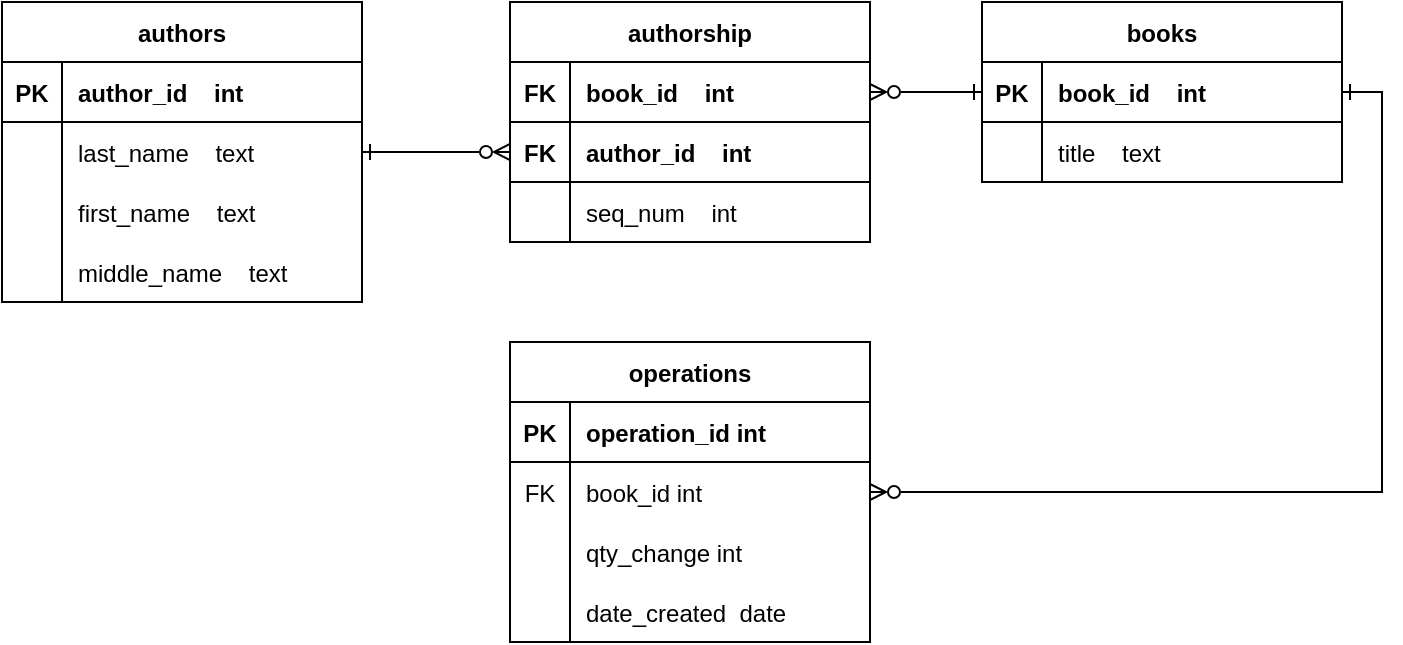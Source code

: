 <mxfile version="20.8.23" type="github">
  <diagram name="Страница 1" id="LTZR5l8aUDQ8o-Lvf_6u">
    <mxGraphModel dx="983" dy="450" grid="1" gridSize="10" guides="1" tooltips="1" connect="1" arrows="1" fold="1" page="1" pageScale="1" pageWidth="827" pageHeight="1169" math="0" shadow="0">
      <root>
        <mxCell id="0" />
        <mxCell id="1" parent="0" />
        <mxCell id="f2ypORxZmF1lD8zyLI17-5" value="authors" style="shape=table;startSize=30;container=1;collapsible=1;childLayout=tableLayout;fixedRows=1;rowLines=0;fontStyle=1;align=center;resizeLast=1;" parent="1" vertex="1">
          <mxGeometry x="70" y="70" width="180" height="150" as="geometry" />
        </mxCell>
        <mxCell id="f2ypORxZmF1lD8zyLI17-6" value="" style="shape=tableRow;horizontal=0;startSize=0;swimlaneHead=0;swimlaneBody=0;fillColor=none;collapsible=0;dropTarget=0;points=[[0,0.5],[1,0.5]];portConstraint=eastwest;top=0;left=0;right=0;bottom=1;" parent="f2ypORxZmF1lD8zyLI17-5" vertex="1">
          <mxGeometry y="30" width="180" height="30" as="geometry" />
        </mxCell>
        <mxCell id="f2ypORxZmF1lD8zyLI17-7" value="PK" style="shape=partialRectangle;connectable=0;fillColor=none;top=0;left=0;bottom=0;right=0;fontStyle=1;overflow=hidden;" parent="f2ypORxZmF1lD8zyLI17-6" vertex="1">
          <mxGeometry width="30" height="30" as="geometry">
            <mxRectangle width="30" height="30" as="alternateBounds" />
          </mxGeometry>
        </mxCell>
        <mxCell id="f2ypORxZmF1lD8zyLI17-8" value="author_id    int" style="shape=partialRectangle;connectable=0;fillColor=none;top=0;left=0;bottom=0;right=0;align=left;spacingLeft=6;fontStyle=1;overflow=hidden;" parent="f2ypORxZmF1lD8zyLI17-6" vertex="1">
          <mxGeometry x="30" width="150" height="30" as="geometry">
            <mxRectangle width="150" height="30" as="alternateBounds" />
          </mxGeometry>
        </mxCell>
        <mxCell id="f2ypORxZmF1lD8zyLI17-9" value="" style="shape=tableRow;horizontal=0;startSize=0;swimlaneHead=0;swimlaneBody=0;fillColor=none;collapsible=0;dropTarget=0;points=[[0,0.5],[1,0.5]];portConstraint=eastwest;top=0;left=0;right=0;bottom=0;" parent="f2ypORxZmF1lD8zyLI17-5" vertex="1">
          <mxGeometry y="60" width="180" height="30" as="geometry" />
        </mxCell>
        <mxCell id="f2ypORxZmF1lD8zyLI17-10" value="" style="shape=partialRectangle;connectable=0;fillColor=none;top=0;left=0;bottom=0;right=0;editable=1;overflow=hidden;" parent="f2ypORxZmF1lD8zyLI17-9" vertex="1">
          <mxGeometry width="30" height="30" as="geometry">
            <mxRectangle width="30" height="30" as="alternateBounds" />
          </mxGeometry>
        </mxCell>
        <mxCell id="f2ypORxZmF1lD8zyLI17-11" value="last_name    text" style="shape=partialRectangle;connectable=1;fillColor=none;top=0;left=0;bottom=0;right=0;align=left;spacingLeft=6;overflow=hidden;movable=1;resizable=1;rotatable=1;deletable=1;editable=1;locked=0;" parent="f2ypORxZmF1lD8zyLI17-9" vertex="1">
          <mxGeometry x="30" width="150" height="30" as="geometry">
            <mxRectangle width="150" height="30" as="alternateBounds" />
          </mxGeometry>
        </mxCell>
        <mxCell id="f2ypORxZmF1lD8zyLI17-12" value="" style="shape=tableRow;horizontal=0;startSize=0;swimlaneHead=0;swimlaneBody=0;fillColor=none;collapsible=0;dropTarget=0;points=[[0,0.5],[1,0.5]];portConstraint=eastwest;top=0;left=0;right=0;bottom=0;" parent="f2ypORxZmF1lD8zyLI17-5" vertex="1">
          <mxGeometry y="90" width="180" height="30" as="geometry" />
        </mxCell>
        <mxCell id="f2ypORxZmF1lD8zyLI17-13" value="" style="shape=partialRectangle;connectable=0;fillColor=none;top=0;left=0;bottom=0;right=0;editable=1;overflow=hidden;" parent="f2ypORxZmF1lD8zyLI17-12" vertex="1">
          <mxGeometry width="30" height="30" as="geometry">
            <mxRectangle width="30" height="30" as="alternateBounds" />
          </mxGeometry>
        </mxCell>
        <mxCell id="f2ypORxZmF1lD8zyLI17-14" value="first_name    text" style="shape=partialRectangle;connectable=0;fillColor=none;top=0;left=0;bottom=0;right=0;align=left;spacingLeft=6;overflow=hidden;" parent="f2ypORxZmF1lD8zyLI17-12" vertex="1">
          <mxGeometry x="30" width="150" height="30" as="geometry">
            <mxRectangle width="150" height="30" as="alternateBounds" />
          </mxGeometry>
        </mxCell>
        <mxCell id="f2ypORxZmF1lD8zyLI17-15" value="" style="shape=tableRow;horizontal=0;startSize=0;swimlaneHead=0;swimlaneBody=0;fillColor=none;collapsible=0;dropTarget=0;points=[[0,0.5],[1,0.5]];portConstraint=eastwest;top=0;left=0;right=0;bottom=0;" parent="f2ypORxZmF1lD8zyLI17-5" vertex="1">
          <mxGeometry y="120" width="180" height="30" as="geometry" />
        </mxCell>
        <mxCell id="f2ypORxZmF1lD8zyLI17-16" value="" style="shape=partialRectangle;connectable=0;fillColor=none;top=0;left=0;bottom=0;right=0;editable=1;overflow=hidden;" parent="f2ypORxZmF1lD8zyLI17-15" vertex="1">
          <mxGeometry width="30" height="30" as="geometry">
            <mxRectangle width="30" height="30" as="alternateBounds" />
          </mxGeometry>
        </mxCell>
        <mxCell id="f2ypORxZmF1lD8zyLI17-17" value="middle_name    text" style="shape=partialRectangle;connectable=0;fillColor=none;top=0;left=0;bottom=0;right=0;align=left;spacingLeft=6;overflow=hidden;" parent="f2ypORxZmF1lD8zyLI17-15" vertex="1">
          <mxGeometry x="30" width="150" height="30" as="geometry">
            <mxRectangle width="150" height="30" as="alternateBounds" />
          </mxGeometry>
        </mxCell>
        <mxCell id="f2ypORxZmF1lD8zyLI17-64" value="books" style="shape=table;startSize=30;container=1;collapsible=1;childLayout=tableLayout;fixedRows=1;rowLines=0;fontStyle=1;align=center;resizeLast=1;" parent="1" vertex="1">
          <mxGeometry x="560" y="70" width="180" height="90" as="geometry" />
        </mxCell>
        <mxCell id="f2ypORxZmF1lD8zyLI17-65" value="" style="shape=tableRow;horizontal=0;startSize=0;swimlaneHead=0;swimlaneBody=0;fillColor=none;collapsible=0;dropTarget=0;points=[[0,0.5],[1,0.5]];portConstraint=eastwest;top=0;left=0;right=0;bottom=1;" parent="f2ypORxZmF1lD8zyLI17-64" vertex="1">
          <mxGeometry y="30" width="180" height="30" as="geometry" />
        </mxCell>
        <mxCell id="f2ypORxZmF1lD8zyLI17-66" value="PK" style="shape=partialRectangle;connectable=0;fillColor=none;top=0;left=0;bottom=0;right=0;fontStyle=1;overflow=hidden;" parent="f2ypORxZmF1lD8zyLI17-65" vertex="1">
          <mxGeometry width="30" height="30" as="geometry">
            <mxRectangle width="30" height="30" as="alternateBounds" />
          </mxGeometry>
        </mxCell>
        <mxCell id="f2ypORxZmF1lD8zyLI17-67" value="book_id    int" style="shape=partialRectangle;connectable=0;fillColor=none;top=0;left=0;bottom=0;right=0;align=left;spacingLeft=6;fontStyle=1;overflow=hidden;" parent="f2ypORxZmF1lD8zyLI17-65" vertex="1">
          <mxGeometry x="30" width="150" height="30" as="geometry">
            <mxRectangle width="150" height="30" as="alternateBounds" />
          </mxGeometry>
        </mxCell>
        <mxCell id="f2ypORxZmF1lD8zyLI17-68" value="" style="shape=tableRow;horizontal=0;startSize=0;swimlaneHead=0;swimlaneBody=0;fillColor=none;collapsible=0;dropTarget=0;points=[[0,0.5],[1,0.5]];portConstraint=eastwest;top=0;left=0;right=0;bottom=0;" parent="f2ypORxZmF1lD8zyLI17-64" vertex="1">
          <mxGeometry y="60" width="180" height="30" as="geometry" />
        </mxCell>
        <mxCell id="f2ypORxZmF1lD8zyLI17-69" value="" style="shape=partialRectangle;connectable=0;fillColor=none;top=0;left=0;bottom=0;right=0;editable=1;overflow=hidden;" parent="f2ypORxZmF1lD8zyLI17-68" vertex="1">
          <mxGeometry width="30" height="30" as="geometry">
            <mxRectangle width="30" height="30" as="alternateBounds" />
          </mxGeometry>
        </mxCell>
        <mxCell id="f2ypORxZmF1lD8zyLI17-70" value="title    text" style="shape=partialRectangle;connectable=1;fillColor=none;top=0;left=0;bottom=0;right=0;align=left;spacingLeft=6;overflow=hidden;movable=1;resizable=1;rotatable=1;deletable=1;editable=1;locked=0;" parent="f2ypORxZmF1lD8zyLI17-68" vertex="1">
          <mxGeometry x="30" width="150" height="30" as="geometry">
            <mxRectangle width="150" height="30" as="alternateBounds" />
          </mxGeometry>
        </mxCell>
        <mxCell id="f2ypORxZmF1lD8zyLI17-77" value="authorship" style="shape=table;startSize=30;container=1;collapsible=1;childLayout=tableLayout;fixedRows=1;rowLines=0;fontStyle=1;align=center;resizeLast=1;" parent="1" vertex="1">
          <mxGeometry x="324" y="70" width="180" height="120" as="geometry" />
        </mxCell>
        <mxCell id="f2ypORxZmF1lD8zyLI17-78" value="" style="shape=tableRow;horizontal=0;startSize=0;swimlaneHead=0;swimlaneBody=0;fillColor=none;collapsible=0;dropTarget=0;points=[[0,0.5],[1,0.5]];portConstraint=eastwest;top=0;left=0;right=0;bottom=1;" parent="f2ypORxZmF1lD8zyLI17-77" vertex="1">
          <mxGeometry y="30" width="180" height="30" as="geometry" />
        </mxCell>
        <mxCell id="f2ypORxZmF1lD8zyLI17-79" value="FK" style="shape=partialRectangle;connectable=0;fillColor=none;top=0;left=0;bottom=0;right=0;fontStyle=1;overflow=hidden;" parent="f2ypORxZmF1lD8zyLI17-78" vertex="1">
          <mxGeometry width="30" height="30" as="geometry">
            <mxRectangle width="30" height="30" as="alternateBounds" />
          </mxGeometry>
        </mxCell>
        <mxCell id="f2ypORxZmF1lD8zyLI17-80" value="book_id    int" style="shape=partialRectangle;connectable=0;fillColor=none;top=0;left=0;bottom=0;right=0;align=left;spacingLeft=6;fontStyle=1;overflow=hidden;" parent="f2ypORxZmF1lD8zyLI17-78" vertex="1">
          <mxGeometry x="30" width="150" height="30" as="geometry">
            <mxRectangle width="150" height="30" as="alternateBounds" />
          </mxGeometry>
        </mxCell>
        <mxCell id="f2ypORxZmF1lD8zyLI17-84" value="" style="shape=tableRow;horizontal=0;startSize=0;swimlaneHead=0;swimlaneBody=0;fillColor=none;collapsible=0;dropTarget=0;points=[[0,0.5],[1,0.5]];portConstraint=eastwest;top=0;left=0;right=0;bottom=1;" parent="f2ypORxZmF1lD8zyLI17-77" vertex="1">
          <mxGeometry y="60" width="180" height="30" as="geometry" />
        </mxCell>
        <mxCell id="f2ypORxZmF1lD8zyLI17-85" value="FK" style="shape=partialRectangle;connectable=0;fillColor=none;top=0;left=0;bottom=0;right=0;fontStyle=1;overflow=hidden;" parent="f2ypORxZmF1lD8zyLI17-84" vertex="1">
          <mxGeometry width="30" height="30" as="geometry">
            <mxRectangle width="30" height="30" as="alternateBounds" />
          </mxGeometry>
        </mxCell>
        <mxCell id="f2ypORxZmF1lD8zyLI17-86" value="author_id    int" style="shape=partialRectangle;connectable=0;fillColor=none;top=0;left=0;bottom=0;right=0;align=left;spacingLeft=6;fontStyle=1;overflow=hidden;" parent="f2ypORxZmF1lD8zyLI17-84" vertex="1">
          <mxGeometry x="30" width="150" height="30" as="geometry">
            <mxRectangle width="150" height="30" as="alternateBounds" />
          </mxGeometry>
        </mxCell>
        <mxCell id="f2ypORxZmF1lD8zyLI17-81" value="" style="shape=tableRow;horizontal=0;startSize=0;swimlaneHead=0;swimlaneBody=0;fillColor=none;collapsible=0;dropTarget=0;points=[[0,0.5],[1,0.5]];portConstraint=eastwest;top=0;left=0;right=0;bottom=0;" parent="f2ypORxZmF1lD8zyLI17-77" vertex="1">
          <mxGeometry y="90" width="180" height="30" as="geometry" />
        </mxCell>
        <mxCell id="f2ypORxZmF1lD8zyLI17-82" value="" style="shape=partialRectangle;connectable=0;fillColor=none;top=0;left=0;bottom=0;right=0;editable=1;overflow=hidden;" parent="f2ypORxZmF1lD8zyLI17-81" vertex="1">
          <mxGeometry width="30" height="30" as="geometry">
            <mxRectangle width="30" height="30" as="alternateBounds" />
          </mxGeometry>
        </mxCell>
        <mxCell id="f2ypORxZmF1lD8zyLI17-83" value="seq_num    int" style="shape=partialRectangle;connectable=1;fillColor=none;top=0;left=0;bottom=0;right=0;align=left;spacingLeft=6;overflow=hidden;movable=1;resizable=1;rotatable=1;deletable=1;editable=1;locked=0;" parent="f2ypORxZmF1lD8zyLI17-81" vertex="1">
          <mxGeometry x="30" width="150" height="30" as="geometry">
            <mxRectangle width="150" height="30" as="alternateBounds" />
          </mxGeometry>
        </mxCell>
        <mxCell id="f2ypORxZmF1lD8zyLI17-88" style="edgeStyle=orthogonalEdgeStyle;rounded=0;orthogonalLoop=1;jettySize=auto;html=1;entryX=0;entryY=0.5;entryDx=0;entryDy=0;endArrow=ERzeroToMany;endFill=0;startArrow=ERone;startFill=0;exitX=1;exitY=0.5;exitDx=0;exitDy=0;" parent="1" source="f2ypORxZmF1lD8zyLI17-11" target="f2ypORxZmF1lD8zyLI17-84" edge="1">
          <mxGeometry relative="1" as="geometry" />
        </mxCell>
        <mxCell id="f2ypORxZmF1lD8zyLI17-89" style="edgeStyle=orthogonalEdgeStyle;rounded=0;orthogonalLoop=1;jettySize=auto;html=1;entryX=1;entryY=0.5;entryDx=0;entryDy=0;startArrow=ERone;startFill=0;endArrow=ERzeroToMany;endFill=0;" parent="1" source="f2ypORxZmF1lD8zyLI17-65" target="f2ypORxZmF1lD8zyLI17-78" edge="1">
          <mxGeometry relative="1" as="geometry" />
        </mxCell>
        <mxCell id="f2ypORxZmF1lD8zyLI17-90" value="operations" style="shape=table;startSize=30;container=1;collapsible=1;childLayout=tableLayout;fixedRows=1;rowLines=0;fontStyle=1;align=center;resizeLast=1;" parent="1" vertex="1">
          <mxGeometry x="324" y="240" width="180" height="150" as="geometry" />
        </mxCell>
        <mxCell id="f2ypORxZmF1lD8zyLI17-91" value="" style="shape=tableRow;horizontal=0;startSize=0;swimlaneHead=0;swimlaneBody=0;fillColor=none;collapsible=0;dropTarget=0;points=[[0,0.5],[1,0.5]];portConstraint=eastwest;top=0;left=0;right=0;bottom=1;" parent="f2ypORxZmF1lD8zyLI17-90" vertex="1">
          <mxGeometry y="30" width="180" height="30" as="geometry" />
        </mxCell>
        <mxCell id="f2ypORxZmF1lD8zyLI17-92" value="PK" style="shape=partialRectangle;connectable=0;fillColor=none;top=0;left=0;bottom=0;right=0;fontStyle=1;overflow=hidden;" parent="f2ypORxZmF1lD8zyLI17-91" vertex="1">
          <mxGeometry width="30" height="30" as="geometry">
            <mxRectangle width="30" height="30" as="alternateBounds" />
          </mxGeometry>
        </mxCell>
        <mxCell id="f2ypORxZmF1lD8zyLI17-93" value="operation_id int" style="shape=partialRectangle;connectable=0;fillColor=none;top=0;left=0;bottom=0;right=0;align=left;spacingLeft=6;fontStyle=1;overflow=hidden;" parent="f2ypORxZmF1lD8zyLI17-91" vertex="1">
          <mxGeometry x="30" width="150" height="30" as="geometry">
            <mxRectangle width="150" height="30" as="alternateBounds" />
          </mxGeometry>
        </mxCell>
        <mxCell id="f2ypORxZmF1lD8zyLI17-94" value="" style="shape=tableRow;horizontal=0;startSize=0;swimlaneHead=0;swimlaneBody=0;fillColor=none;collapsible=0;dropTarget=0;points=[[0,0.5],[1,0.5]];portConstraint=eastwest;top=0;left=0;right=0;bottom=0;" parent="f2ypORxZmF1lD8zyLI17-90" vertex="1">
          <mxGeometry y="60" width="180" height="30" as="geometry" />
        </mxCell>
        <mxCell id="f2ypORxZmF1lD8zyLI17-95" value="FK" style="shape=partialRectangle;connectable=0;fillColor=none;top=0;left=0;bottom=0;right=0;editable=1;overflow=hidden;" parent="f2ypORxZmF1lD8zyLI17-94" vertex="1">
          <mxGeometry width="30" height="30" as="geometry">
            <mxRectangle width="30" height="30" as="alternateBounds" />
          </mxGeometry>
        </mxCell>
        <mxCell id="f2ypORxZmF1lD8zyLI17-96" value="book_id int" style="shape=partialRectangle;connectable=0;fillColor=none;top=0;left=0;bottom=0;right=0;align=left;spacingLeft=6;overflow=hidden;" parent="f2ypORxZmF1lD8zyLI17-94" vertex="1">
          <mxGeometry x="30" width="150" height="30" as="geometry">
            <mxRectangle width="150" height="30" as="alternateBounds" />
          </mxGeometry>
        </mxCell>
        <mxCell id="f2ypORxZmF1lD8zyLI17-97" value="" style="shape=tableRow;horizontal=0;startSize=0;swimlaneHead=0;swimlaneBody=0;fillColor=none;collapsible=0;dropTarget=0;points=[[0,0.5],[1,0.5]];portConstraint=eastwest;top=0;left=0;right=0;bottom=0;" parent="f2ypORxZmF1lD8zyLI17-90" vertex="1">
          <mxGeometry y="90" width="180" height="30" as="geometry" />
        </mxCell>
        <mxCell id="f2ypORxZmF1lD8zyLI17-98" value="" style="shape=partialRectangle;connectable=0;fillColor=none;top=0;left=0;bottom=0;right=0;editable=1;overflow=hidden;" parent="f2ypORxZmF1lD8zyLI17-97" vertex="1">
          <mxGeometry width="30" height="30" as="geometry">
            <mxRectangle width="30" height="30" as="alternateBounds" />
          </mxGeometry>
        </mxCell>
        <mxCell id="f2ypORxZmF1lD8zyLI17-99" value="qty_change int " style="shape=partialRectangle;connectable=0;fillColor=none;top=0;left=0;bottom=0;right=0;align=left;spacingLeft=6;overflow=hidden;" parent="f2ypORxZmF1lD8zyLI17-97" vertex="1">
          <mxGeometry x="30" width="150" height="30" as="geometry">
            <mxRectangle width="150" height="30" as="alternateBounds" />
          </mxGeometry>
        </mxCell>
        <mxCell id="f2ypORxZmF1lD8zyLI17-100" value="" style="shape=tableRow;horizontal=0;startSize=0;swimlaneHead=0;swimlaneBody=0;fillColor=none;collapsible=0;dropTarget=0;points=[[0,0.5],[1,0.5]];portConstraint=eastwest;top=0;left=0;right=0;bottom=0;" parent="f2ypORxZmF1lD8zyLI17-90" vertex="1">
          <mxGeometry y="120" width="180" height="30" as="geometry" />
        </mxCell>
        <mxCell id="f2ypORxZmF1lD8zyLI17-101" value="" style="shape=partialRectangle;connectable=0;fillColor=none;top=0;left=0;bottom=0;right=0;editable=1;overflow=hidden;" parent="f2ypORxZmF1lD8zyLI17-100" vertex="1">
          <mxGeometry width="30" height="30" as="geometry">
            <mxRectangle width="30" height="30" as="alternateBounds" />
          </mxGeometry>
        </mxCell>
        <mxCell id="f2ypORxZmF1lD8zyLI17-102" value="date_created  date" style="shape=partialRectangle;connectable=0;fillColor=none;top=0;left=0;bottom=0;right=0;align=left;spacingLeft=6;overflow=hidden;" parent="f2ypORxZmF1lD8zyLI17-100" vertex="1">
          <mxGeometry x="30" width="150" height="30" as="geometry">
            <mxRectangle width="150" height="30" as="alternateBounds" />
          </mxGeometry>
        </mxCell>
        <mxCell id="f2ypORxZmF1lD8zyLI17-103" style="edgeStyle=orthogonalEdgeStyle;rounded=0;orthogonalLoop=1;jettySize=auto;html=1;exitX=1;exitY=0.5;exitDx=0;exitDy=0;entryX=1;entryY=0.5;entryDx=0;entryDy=0;startArrow=ERone;startFill=0;endArrow=ERzeroToMany;endFill=0;" parent="1" source="f2ypORxZmF1lD8zyLI17-65" target="f2ypORxZmF1lD8zyLI17-94" edge="1">
          <mxGeometry relative="1" as="geometry" />
        </mxCell>
      </root>
    </mxGraphModel>
  </diagram>
</mxfile>
